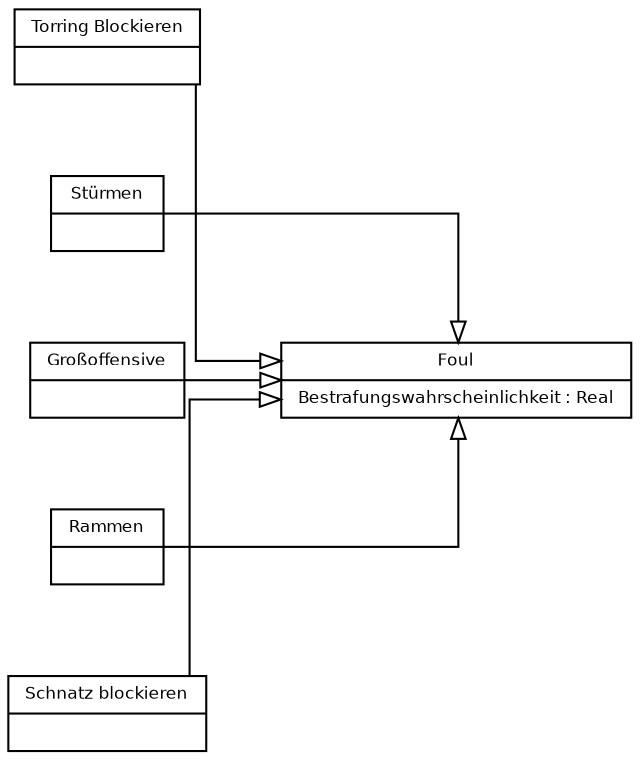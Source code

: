digraph G {
    fontname = "Helvetica"
    fontsize = 8
    rankdir="LR";
    nodesep = "0.6"
    splines=ortho

    node [
        fontname = "Helvetica"
        fontsize = 8
        shape = "record"
    ]

    edge [
        fontname = "Helvetica"
        fontsize = 8
        arrowhead = "onormal"
        labeldistance = 2
    ]

    Foul [
        label = "Foul|Bestrafungswahrscheinlichkeit : Real\l"
    ]
    
    Flacken [
        label = "Torring Blockieren|"
    ]

    Nachtaroken [
        label = "Stürmen|"
    ]

    Stutschen [
        label = "Großoffensive|"
    ]

    Keilen [
        label = "Rammen|"
    ]

    Schnatzeln [
        label = "Schnatz blockieren|"
    ]

    Flacken -> Foul
    Nachtaroken -> Foul
    Stutschen -> Foul
    Keilen -> Foul
    Schnatzeln -> Foul
}    
